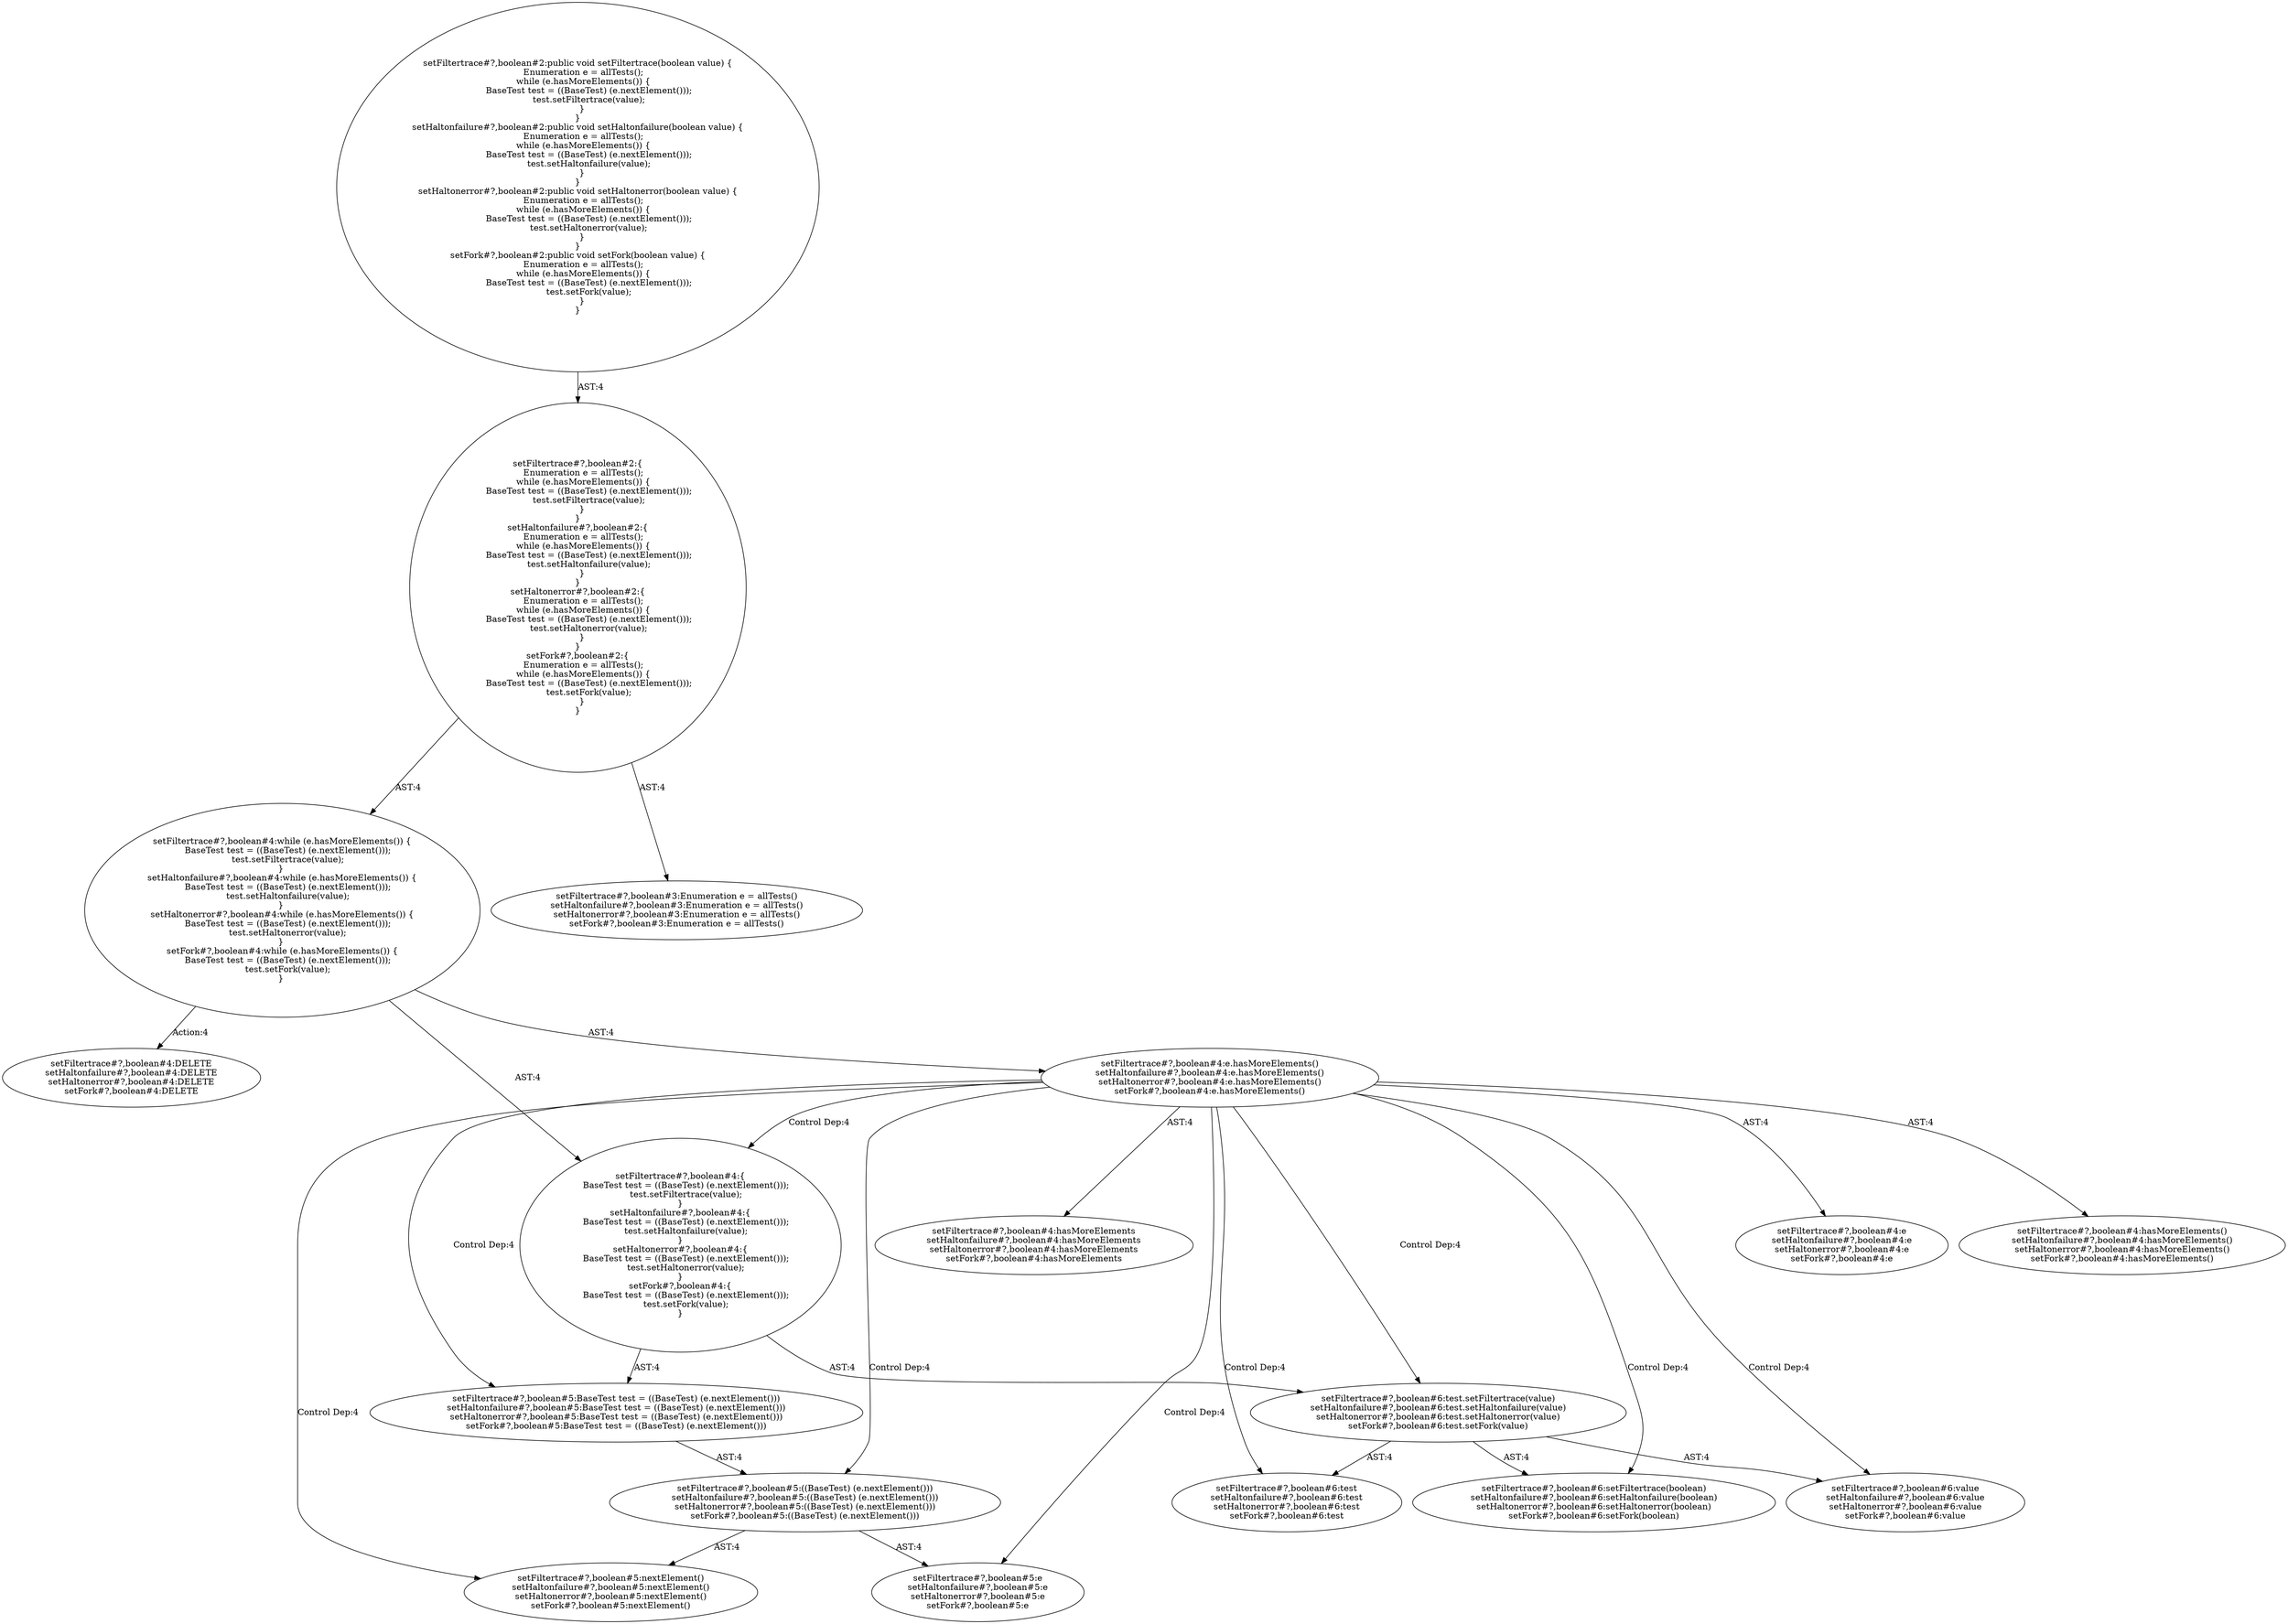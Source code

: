 digraph "Pattern" {
0 [label="setFiltertrace#?,boolean#4:DELETE
setHaltonfailure#?,boolean#4:DELETE
setHaltonerror#?,boolean#4:DELETE
setFork#?,boolean#4:DELETE" shape=ellipse]
1 [label="setFiltertrace#?,boolean#4:while (e.hasMoreElements()) \{
    BaseTest test = ((BaseTest) (e.nextElement()));
    test.setFiltertrace(value);
\} 
setHaltonfailure#?,boolean#4:while (e.hasMoreElements()) \{
    BaseTest test = ((BaseTest) (e.nextElement()));
    test.setHaltonfailure(value);
\} 
setHaltonerror#?,boolean#4:while (e.hasMoreElements()) \{
    BaseTest test = ((BaseTest) (e.nextElement()));
    test.setHaltonerror(value);
\} 
setFork#?,boolean#4:while (e.hasMoreElements()) \{
    BaseTest test = ((BaseTest) (e.nextElement()));
    test.setFork(value);
\} " shape=ellipse]
2 [label="setFiltertrace#?,boolean#2:\{
    Enumeration e = allTests();
    while (e.hasMoreElements()) \{
        BaseTest test = ((BaseTest) (e.nextElement()));
        test.setFiltertrace(value);
    \} 
\}
setHaltonfailure#?,boolean#2:\{
    Enumeration e = allTests();
    while (e.hasMoreElements()) \{
        BaseTest test = ((BaseTest) (e.nextElement()));
        test.setHaltonfailure(value);
    \} 
\}
setHaltonerror#?,boolean#2:\{
    Enumeration e = allTests();
    while (e.hasMoreElements()) \{
        BaseTest test = ((BaseTest) (e.nextElement()));
        test.setHaltonerror(value);
    \} 
\}
setFork#?,boolean#2:\{
    Enumeration e = allTests();
    while (e.hasMoreElements()) \{
        BaseTest test = ((BaseTest) (e.nextElement()));
        test.setFork(value);
    \} 
\}" shape=ellipse]
3 [label="setFiltertrace#?,boolean#2:public void setFiltertrace(boolean value) \{
    Enumeration e = allTests();
    while (e.hasMoreElements()) \{
        BaseTest test = ((BaseTest) (e.nextElement()));
        test.setFiltertrace(value);
    \} 
\}
setHaltonfailure#?,boolean#2:public void setHaltonfailure(boolean value) \{
    Enumeration e = allTests();
    while (e.hasMoreElements()) \{
        BaseTest test = ((BaseTest) (e.nextElement()));
        test.setHaltonfailure(value);
    \} 
\}
setHaltonerror#?,boolean#2:public void setHaltonerror(boolean value) \{
    Enumeration e = allTests();
    while (e.hasMoreElements()) \{
        BaseTest test = ((BaseTest) (e.nextElement()));
        test.setHaltonerror(value);
    \} 
\}
setFork#?,boolean#2:public void setFork(boolean value) \{
    Enumeration e = allTests();
    while (e.hasMoreElements()) \{
        BaseTest test = ((BaseTest) (e.nextElement()));
        test.setFork(value);
    \} 
\}" shape=ellipse]
4 [label="setFiltertrace#?,boolean#3:Enumeration e = allTests()
setHaltonfailure#?,boolean#3:Enumeration e = allTests()
setHaltonerror#?,boolean#3:Enumeration e = allTests()
setFork#?,boolean#3:Enumeration e = allTests()" shape=ellipse]
5 [label="setFiltertrace#?,boolean#4:e.hasMoreElements()
setHaltonfailure#?,boolean#4:e.hasMoreElements()
setHaltonerror#?,boolean#4:e.hasMoreElements()
setFork#?,boolean#4:e.hasMoreElements()" shape=ellipse]
6 [label="setFiltertrace#?,boolean#4:hasMoreElements
setHaltonfailure#?,boolean#4:hasMoreElements
setHaltonerror#?,boolean#4:hasMoreElements
setFork#?,boolean#4:hasMoreElements" shape=ellipse]
7 [label="setFiltertrace#?,boolean#4:e
setHaltonfailure#?,boolean#4:e
setHaltonerror#?,boolean#4:e
setFork#?,boolean#4:e" shape=ellipse]
8 [label="setFiltertrace#?,boolean#4:hasMoreElements()
setHaltonfailure#?,boolean#4:hasMoreElements()
setHaltonerror#?,boolean#4:hasMoreElements()
setFork#?,boolean#4:hasMoreElements()" shape=ellipse]
9 [label="setFiltertrace#?,boolean#4:\{
    BaseTest test = ((BaseTest) (e.nextElement()));
    test.setFiltertrace(value);
\}
setHaltonfailure#?,boolean#4:\{
    BaseTest test = ((BaseTest) (e.nextElement()));
    test.setHaltonfailure(value);
\}
setHaltonerror#?,boolean#4:\{
    BaseTest test = ((BaseTest) (e.nextElement()));
    test.setHaltonerror(value);
\}
setFork#?,boolean#4:\{
    BaseTest test = ((BaseTest) (e.nextElement()));
    test.setFork(value);
\}" shape=ellipse]
10 [label="setFiltertrace#?,boolean#5:BaseTest test = ((BaseTest) (e.nextElement()))
setHaltonfailure#?,boolean#5:BaseTest test = ((BaseTest) (e.nextElement()))
setHaltonerror#?,boolean#5:BaseTest test = ((BaseTest) (e.nextElement()))
setFork#?,boolean#5:BaseTest test = ((BaseTest) (e.nextElement()))" shape=ellipse]
11 [label="setFiltertrace#?,boolean#5:((BaseTest) (e.nextElement()))
setHaltonfailure#?,boolean#5:((BaseTest) (e.nextElement()))
setHaltonerror#?,boolean#5:((BaseTest) (e.nextElement()))
setFork#?,boolean#5:((BaseTest) (e.nextElement()))" shape=ellipse]
12 [label="setFiltertrace#?,boolean#5:nextElement()
setHaltonfailure#?,boolean#5:nextElement()
setHaltonerror#?,boolean#5:nextElement()
setFork#?,boolean#5:nextElement()" shape=ellipse]
13 [label="setFiltertrace#?,boolean#5:e
setHaltonfailure#?,boolean#5:e
setHaltonerror#?,boolean#5:e
setFork#?,boolean#5:e" shape=ellipse]
14 [label="setFiltertrace#?,boolean#6:test.setFiltertrace(value)
setHaltonfailure#?,boolean#6:test.setHaltonfailure(value)
setHaltonerror#?,boolean#6:test.setHaltonerror(value)
setFork#?,boolean#6:test.setFork(value)" shape=ellipse]
15 [label="setFiltertrace#?,boolean#6:setFiltertrace(boolean)
setHaltonfailure#?,boolean#6:setHaltonfailure(boolean)
setHaltonerror#?,boolean#6:setHaltonerror(boolean)
setFork#?,boolean#6:setFork(boolean)" shape=ellipse]
16 [label="setFiltertrace#?,boolean#6:test
setHaltonfailure#?,boolean#6:test
setHaltonerror#?,boolean#6:test
setFork#?,boolean#6:test" shape=ellipse]
17 [label="setFiltertrace#?,boolean#6:value
setHaltonfailure#?,boolean#6:value
setHaltonerror#?,boolean#6:value
setFork#?,boolean#6:value" shape=ellipse]
1 -> 0 [label="Action:4"];
1 -> 5 [label="AST:4"];
1 -> 9 [label="AST:4"];
2 -> 1 [label="AST:4"];
2 -> 4 [label="AST:4"];
3 -> 2 [label="AST:4"];
5 -> 6 [label="AST:4"];
5 -> 7 [label="AST:4"];
5 -> 8 [label="AST:4"];
5 -> 9 [label="Control Dep:4"];
5 -> 10 [label="Control Dep:4"];
5 -> 11 [label="Control Dep:4"];
5 -> 12 [label="Control Dep:4"];
5 -> 13 [label="Control Dep:4"];
5 -> 14 [label="Control Dep:4"];
5 -> 15 [label="Control Dep:4"];
5 -> 16 [label="Control Dep:4"];
5 -> 17 [label="Control Dep:4"];
9 -> 10 [label="AST:4"];
9 -> 14 [label="AST:4"];
10 -> 11 [label="AST:4"];
11 -> 13 [label="AST:4"];
11 -> 12 [label="AST:4"];
14 -> 16 [label="AST:4"];
14 -> 15 [label="AST:4"];
14 -> 17 [label="AST:4"];
}